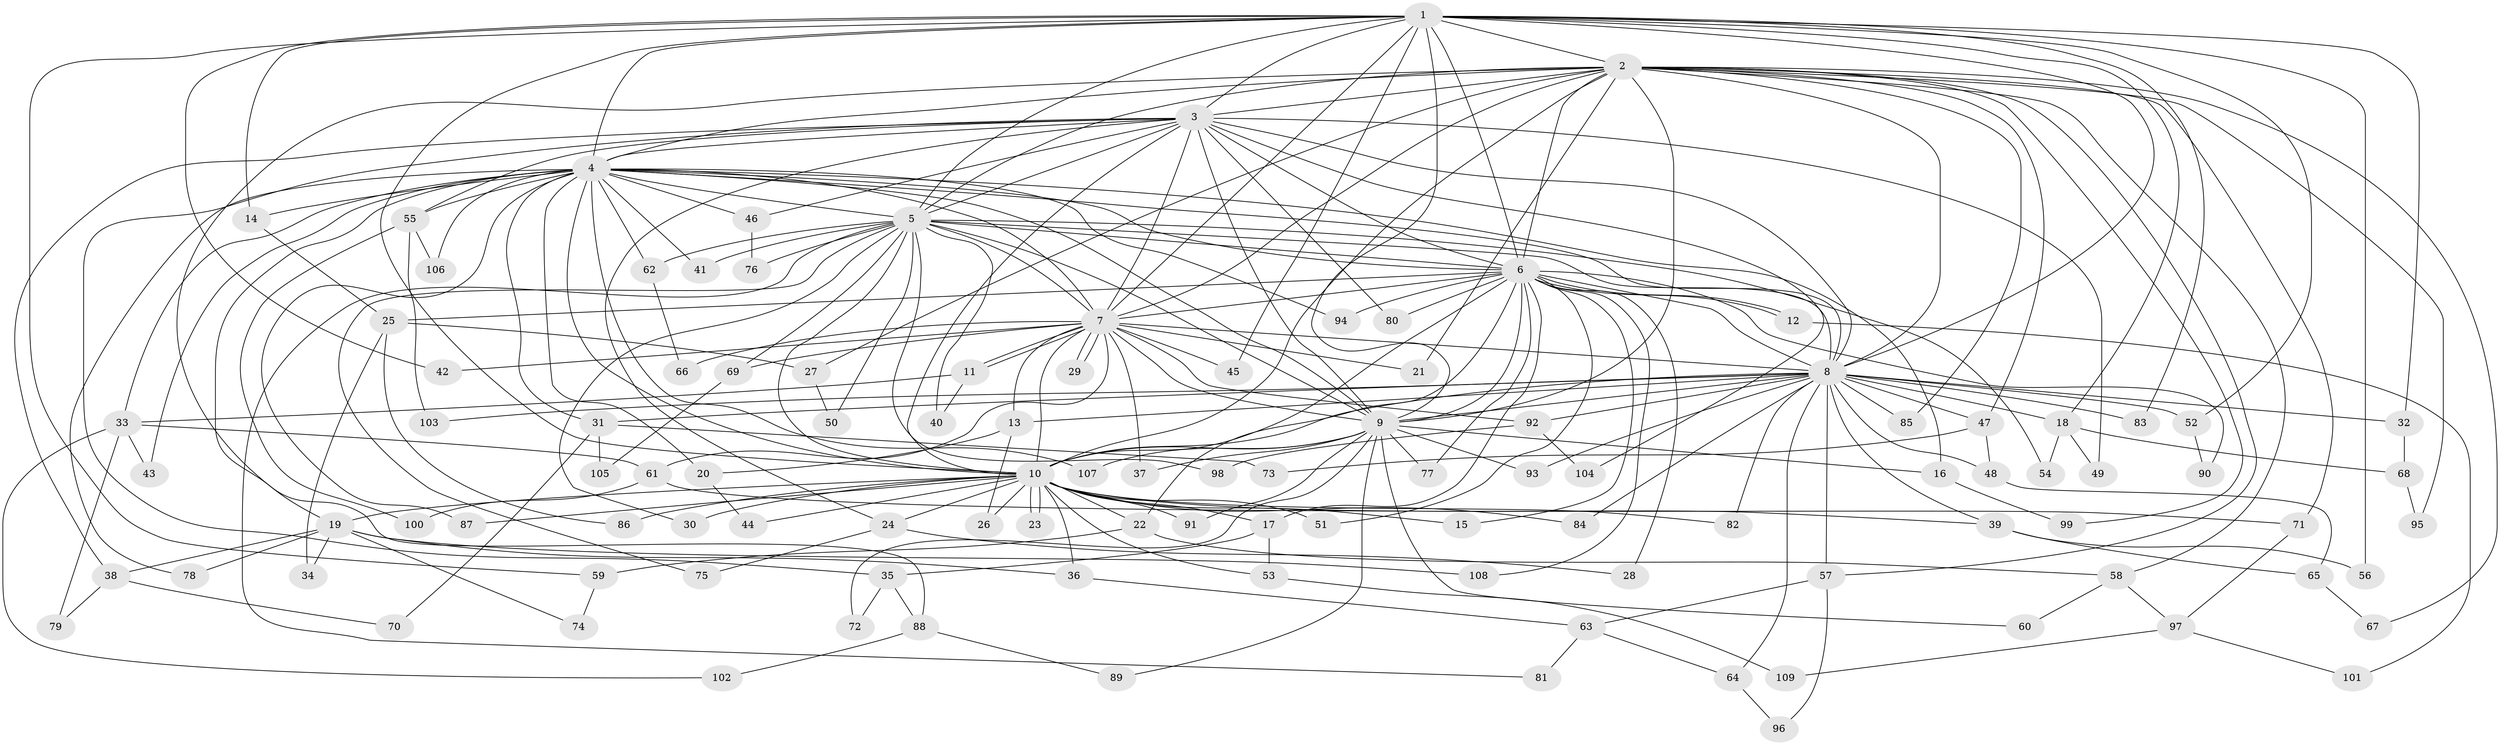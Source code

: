 // coarse degree distribution, {17: 0.012048192771084338, 19: 0.024096385542168676, 24: 0.012048192771084338, 23: 0.012048192771084338, 18: 0.012048192771084338, 20: 0.012048192771084338, 22: 0.012048192771084338, 25: 0.012048192771084338, 4: 0.1686746987951807, 3: 0.12048192771084337, 2: 0.5060240963855421, 6: 0.024096385542168676, 5: 0.060240963855421686, 8: 0.012048192771084338}
// Generated by graph-tools (version 1.1) at 2025/23/03/03/25 07:23:46]
// undirected, 109 vertices, 243 edges
graph export_dot {
graph [start="1"]
  node [color=gray90,style=filled];
  1;
  2;
  3;
  4;
  5;
  6;
  7;
  8;
  9;
  10;
  11;
  12;
  13;
  14;
  15;
  16;
  17;
  18;
  19;
  20;
  21;
  22;
  23;
  24;
  25;
  26;
  27;
  28;
  29;
  30;
  31;
  32;
  33;
  34;
  35;
  36;
  37;
  38;
  39;
  40;
  41;
  42;
  43;
  44;
  45;
  46;
  47;
  48;
  49;
  50;
  51;
  52;
  53;
  54;
  55;
  56;
  57;
  58;
  59;
  60;
  61;
  62;
  63;
  64;
  65;
  66;
  67;
  68;
  69;
  70;
  71;
  72;
  73;
  74;
  75;
  76;
  77;
  78;
  79;
  80;
  81;
  82;
  83;
  84;
  85;
  86;
  87;
  88;
  89;
  90;
  91;
  92;
  93;
  94;
  95;
  96;
  97;
  98;
  99;
  100;
  101;
  102;
  103;
  104;
  105;
  106;
  107;
  108;
  109;
  1 -- 2;
  1 -- 3;
  1 -- 4;
  1 -- 5;
  1 -- 6;
  1 -- 7;
  1 -- 8;
  1 -- 9;
  1 -- 10;
  1 -- 14;
  1 -- 18;
  1 -- 32;
  1 -- 42;
  1 -- 45;
  1 -- 52;
  1 -- 56;
  1 -- 59;
  1 -- 83;
  2 -- 3;
  2 -- 4;
  2 -- 5;
  2 -- 6;
  2 -- 7;
  2 -- 8;
  2 -- 9;
  2 -- 10;
  2 -- 21;
  2 -- 27;
  2 -- 47;
  2 -- 57;
  2 -- 58;
  2 -- 67;
  2 -- 71;
  2 -- 85;
  2 -- 88;
  2 -- 95;
  2 -- 99;
  3 -- 4;
  3 -- 5;
  3 -- 6;
  3 -- 7;
  3 -- 8;
  3 -- 9;
  3 -- 10;
  3 -- 24;
  3 -- 35;
  3 -- 38;
  3 -- 46;
  3 -- 49;
  3 -- 55;
  3 -- 80;
  3 -- 104;
  4 -- 5;
  4 -- 6;
  4 -- 7;
  4 -- 8;
  4 -- 9;
  4 -- 10;
  4 -- 14;
  4 -- 16;
  4 -- 19;
  4 -- 20;
  4 -- 31;
  4 -- 33;
  4 -- 41;
  4 -- 43;
  4 -- 46;
  4 -- 55;
  4 -- 62;
  4 -- 78;
  4 -- 87;
  4 -- 94;
  4 -- 106;
  4 -- 107;
  5 -- 6;
  5 -- 7;
  5 -- 8;
  5 -- 9;
  5 -- 10;
  5 -- 30;
  5 -- 40;
  5 -- 41;
  5 -- 50;
  5 -- 54;
  5 -- 62;
  5 -- 69;
  5 -- 75;
  5 -- 76;
  5 -- 81;
  5 -- 98;
  6 -- 7;
  6 -- 8;
  6 -- 9;
  6 -- 10;
  6 -- 12;
  6 -- 12;
  6 -- 15;
  6 -- 17;
  6 -- 22;
  6 -- 25;
  6 -- 28;
  6 -- 51;
  6 -- 77;
  6 -- 80;
  6 -- 90;
  6 -- 94;
  6 -- 108;
  7 -- 8;
  7 -- 9;
  7 -- 10;
  7 -- 11;
  7 -- 11;
  7 -- 13;
  7 -- 21;
  7 -- 29;
  7 -- 29;
  7 -- 37;
  7 -- 42;
  7 -- 45;
  7 -- 61;
  7 -- 66;
  7 -- 69;
  7 -- 92;
  8 -- 9;
  8 -- 10;
  8 -- 13;
  8 -- 18;
  8 -- 31;
  8 -- 32;
  8 -- 39;
  8 -- 47;
  8 -- 48;
  8 -- 52;
  8 -- 57;
  8 -- 64;
  8 -- 82;
  8 -- 83;
  8 -- 84;
  8 -- 85;
  8 -- 92;
  8 -- 93;
  8 -- 103;
  9 -- 10;
  9 -- 16;
  9 -- 37;
  9 -- 60;
  9 -- 72;
  9 -- 77;
  9 -- 89;
  9 -- 91;
  9 -- 93;
  9 -- 107;
  10 -- 15;
  10 -- 17;
  10 -- 19;
  10 -- 22;
  10 -- 23;
  10 -- 23;
  10 -- 24;
  10 -- 26;
  10 -- 30;
  10 -- 36;
  10 -- 39;
  10 -- 44;
  10 -- 51;
  10 -- 53;
  10 -- 82;
  10 -- 84;
  10 -- 86;
  10 -- 87;
  10 -- 91;
  11 -- 33;
  11 -- 40;
  12 -- 101;
  13 -- 20;
  13 -- 26;
  14 -- 25;
  16 -- 99;
  17 -- 35;
  17 -- 53;
  18 -- 49;
  18 -- 54;
  18 -- 68;
  19 -- 34;
  19 -- 36;
  19 -- 38;
  19 -- 74;
  19 -- 78;
  19 -- 108;
  20 -- 44;
  22 -- 58;
  22 -- 59;
  24 -- 28;
  24 -- 75;
  25 -- 27;
  25 -- 34;
  25 -- 86;
  27 -- 50;
  31 -- 70;
  31 -- 73;
  31 -- 105;
  32 -- 68;
  33 -- 43;
  33 -- 61;
  33 -- 79;
  33 -- 102;
  35 -- 72;
  35 -- 88;
  36 -- 63;
  38 -- 70;
  38 -- 79;
  39 -- 56;
  39 -- 65;
  46 -- 76;
  47 -- 48;
  47 -- 73;
  48 -- 65;
  52 -- 90;
  53 -- 109;
  55 -- 100;
  55 -- 103;
  55 -- 106;
  57 -- 63;
  57 -- 96;
  58 -- 60;
  58 -- 97;
  59 -- 74;
  61 -- 71;
  61 -- 100;
  62 -- 66;
  63 -- 64;
  63 -- 81;
  64 -- 96;
  65 -- 67;
  68 -- 95;
  69 -- 105;
  71 -- 97;
  88 -- 89;
  88 -- 102;
  92 -- 98;
  92 -- 104;
  97 -- 101;
  97 -- 109;
}
